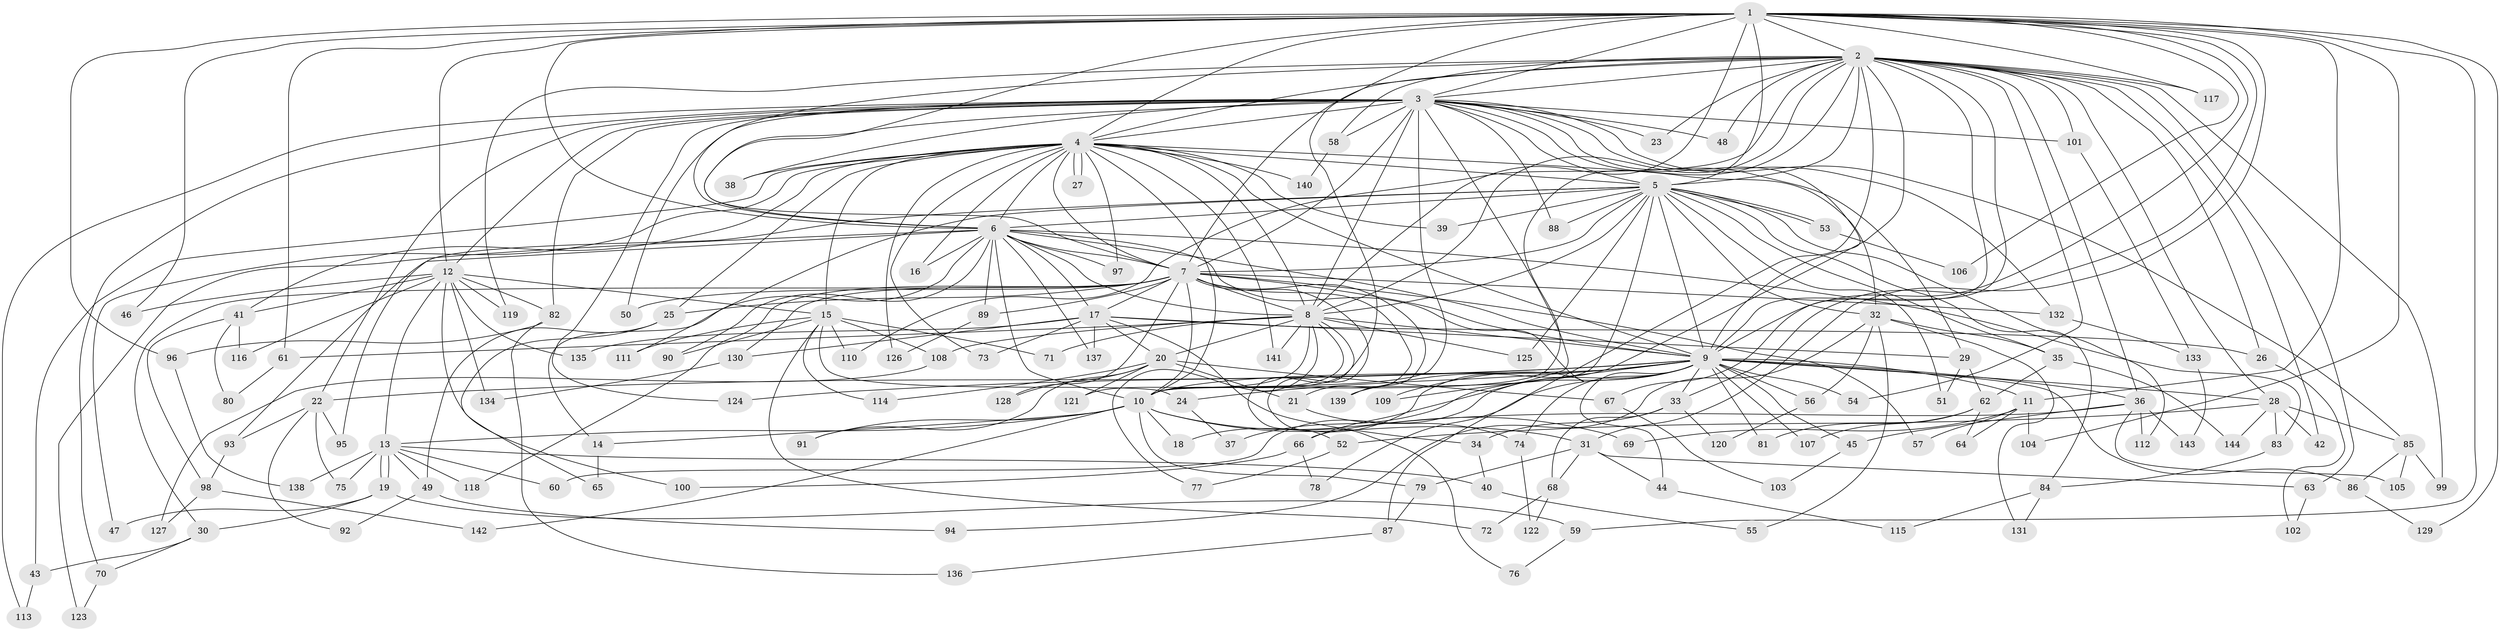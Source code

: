 // coarse degree distribution, {14: 0.017241379310344827, 18: 0.017241379310344827, 4: 0.1724137931034483, 6: 0.05172413793103448, 5: 0.13793103448275862, 3: 0.15517241379310345, 16: 0.017241379310344827, 2: 0.1896551724137931, 10: 0.034482758620689655, 7: 0.05172413793103448, 19: 0.017241379310344827, 1: 0.017241379310344827, 22: 0.034482758620689655, 20: 0.034482758620689655, 9: 0.017241379310344827, 8: 0.017241379310344827, 13: 0.017241379310344827}
// Generated by graph-tools (version 1.1) at 2025/36/03/04/25 23:36:29]
// undirected, 144 vertices, 313 edges
graph export_dot {
  node [color=gray90,style=filled];
  1;
  2;
  3;
  4;
  5;
  6;
  7;
  8;
  9;
  10;
  11;
  12;
  13;
  14;
  15;
  16;
  17;
  18;
  19;
  20;
  21;
  22;
  23;
  24;
  25;
  26;
  27;
  28;
  29;
  30;
  31;
  32;
  33;
  34;
  35;
  36;
  37;
  38;
  39;
  40;
  41;
  42;
  43;
  44;
  45;
  46;
  47;
  48;
  49;
  50;
  51;
  52;
  53;
  54;
  55;
  56;
  57;
  58;
  59;
  60;
  61;
  62;
  63;
  64;
  65;
  66;
  67;
  68;
  69;
  70;
  71;
  72;
  73;
  74;
  75;
  76;
  77;
  78;
  79;
  80;
  81;
  82;
  83;
  84;
  85;
  86;
  87;
  88;
  89;
  90;
  91;
  92;
  93;
  94;
  95;
  96;
  97;
  98;
  99;
  100;
  101;
  102;
  103;
  104;
  105;
  106;
  107;
  108;
  109;
  110;
  111;
  112;
  113;
  114;
  115;
  116;
  117;
  118;
  119;
  120;
  121;
  122;
  123;
  124;
  125;
  126;
  127;
  128;
  129;
  130;
  131;
  132;
  133;
  134;
  135;
  136;
  137;
  138;
  139;
  140;
  141;
  142;
  143;
  144;
  1 -- 2;
  1 -- 3;
  1 -- 4;
  1 -- 5;
  1 -- 6;
  1 -- 7;
  1 -- 8;
  1 -- 9;
  1 -- 10;
  1 -- 11;
  1 -- 12;
  1 -- 31;
  1 -- 33;
  1 -- 46;
  1 -- 59;
  1 -- 61;
  1 -- 96;
  1 -- 104;
  1 -- 106;
  1 -- 117;
  1 -- 129;
  2 -- 3;
  2 -- 4;
  2 -- 5;
  2 -- 6;
  2 -- 7;
  2 -- 8;
  2 -- 9;
  2 -- 10;
  2 -- 18;
  2 -- 23;
  2 -- 26;
  2 -- 28;
  2 -- 36;
  2 -- 42;
  2 -- 48;
  2 -- 54;
  2 -- 58;
  2 -- 63;
  2 -- 67;
  2 -- 87;
  2 -- 99;
  2 -- 101;
  2 -- 110;
  2 -- 117;
  2 -- 119;
  3 -- 4;
  3 -- 5;
  3 -- 6;
  3 -- 7;
  3 -- 8;
  3 -- 9;
  3 -- 10;
  3 -- 12;
  3 -- 22;
  3 -- 23;
  3 -- 29;
  3 -- 38;
  3 -- 48;
  3 -- 50;
  3 -- 58;
  3 -- 66;
  3 -- 70;
  3 -- 82;
  3 -- 85;
  3 -- 88;
  3 -- 101;
  3 -- 113;
  3 -- 124;
  3 -- 132;
  4 -- 5;
  4 -- 6;
  4 -- 7;
  4 -- 8;
  4 -- 9;
  4 -- 10;
  4 -- 15;
  4 -- 16;
  4 -- 25;
  4 -- 27;
  4 -- 27;
  4 -- 32;
  4 -- 38;
  4 -- 39;
  4 -- 41;
  4 -- 43;
  4 -- 47;
  4 -- 73;
  4 -- 97;
  4 -- 126;
  4 -- 140;
  4 -- 141;
  5 -- 6;
  5 -- 7;
  5 -- 8;
  5 -- 9;
  5 -- 10;
  5 -- 32;
  5 -- 35;
  5 -- 39;
  5 -- 51;
  5 -- 53;
  5 -- 53;
  5 -- 84;
  5 -- 88;
  5 -- 95;
  5 -- 111;
  5 -- 112;
  5 -- 125;
  6 -- 7;
  6 -- 8;
  6 -- 9;
  6 -- 10;
  6 -- 14;
  6 -- 16;
  6 -- 17;
  6 -- 83;
  6 -- 89;
  6 -- 90;
  6 -- 93;
  6 -- 97;
  6 -- 109;
  6 -- 123;
  6 -- 137;
  7 -- 8;
  7 -- 9;
  7 -- 10;
  7 -- 17;
  7 -- 21;
  7 -- 25;
  7 -- 30;
  7 -- 50;
  7 -- 57;
  7 -- 76;
  7 -- 89;
  7 -- 118;
  7 -- 128;
  7 -- 130;
  7 -- 132;
  7 -- 139;
  8 -- 9;
  8 -- 10;
  8 -- 20;
  8 -- 52;
  8 -- 61;
  8 -- 71;
  8 -- 77;
  8 -- 108;
  8 -- 121;
  8 -- 125;
  8 -- 141;
  9 -- 10;
  9 -- 11;
  9 -- 22;
  9 -- 24;
  9 -- 28;
  9 -- 33;
  9 -- 36;
  9 -- 37;
  9 -- 44;
  9 -- 45;
  9 -- 54;
  9 -- 56;
  9 -- 60;
  9 -- 74;
  9 -- 78;
  9 -- 81;
  9 -- 86;
  9 -- 107;
  9 -- 109;
  9 -- 124;
  9 -- 139;
  10 -- 13;
  10 -- 14;
  10 -- 18;
  10 -- 31;
  10 -- 69;
  10 -- 79;
  10 -- 91;
  10 -- 142;
  11 -- 57;
  11 -- 64;
  11 -- 69;
  11 -- 104;
  12 -- 13;
  12 -- 15;
  12 -- 41;
  12 -- 46;
  12 -- 82;
  12 -- 100;
  12 -- 116;
  12 -- 119;
  12 -- 134;
  12 -- 135;
  13 -- 19;
  13 -- 19;
  13 -- 40;
  13 -- 49;
  13 -- 60;
  13 -- 75;
  13 -- 118;
  13 -- 138;
  14 -- 65;
  15 -- 24;
  15 -- 71;
  15 -- 72;
  15 -- 90;
  15 -- 108;
  15 -- 110;
  15 -- 111;
  15 -- 114;
  17 -- 20;
  17 -- 26;
  17 -- 29;
  17 -- 34;
  17 -- 73;
  17 -- 130;
  17 -- 135;
  17 -- 137;
  19 -- 30;
  19 -- 47;
  19 -- 59;
  20 -- 21;
  20 -- 67;
  20 -- 91;
  20 -- 114;
  20 -- 121;
  20 -- 128;
  21 -- 74;
  22 -- 75;
  22 -- 92;
  22 -- 93;
  22 -- 95;
  24 -- 37;
  25 -- 49;
  25 -- 65;
  26 -- 102;
  28 -- 42;
  28 -- 52;
  28 -- 83;
  28 -- 85;
  28 -- 144;
  29 -- 51;
  29 -- 62;
  30 -- 43;
  30 -- 70;
  31 -- 44;
  31 -- 63;
  31 -- 68;
  31 -- 79;
  32 -- 35;
  32 -- 55;
  32 -- 56;
  32 -- 94;
  32 -- 131;
  33 -- 34;
  33 -- 68;
  33 -- 120;
  34 -- 40;
  35 -- 62;
  35 -- 144;
  36 -- 45;
  36 -- 66;
  36 -- 105;
  36 -- 112;
  36 -- 143;
  40 -- 55;
  41 -- 80;
  41 -- 98;
  41 -- 116;
  43 -- 113;
  44 -- 115;
  45 -- 103;
  49 -- 92;
  49 -- 94;
  52 -- 77;
  53 -- 106;
  56 -- 120;
  58 -- 140;
  59 -- 76;
  61 -- 80;
  62 -- 64;
  62 -- 81;
  62 -- 107;
  63 -- 102;
  66 -- 78;
  66 -- 100;
  67 -- 103;
  68 -- 72;
  68 -- 122;
  70 -- 123;
  74 -- 122;
  79 -- 87;
  82 -- 96;
  82 -- 136;
  83 -- 84;
  84 -- 115;
  84 -- 131;
  85 -- 86;
  85 -- 99;
  85 -- 105;
  86 -- 129;
  87 -- 136;
  89 -- 126;
  93 -- 98;
  96 -- 138;
  98 -- 127;
  98 -- 142;
  101 -- 133;
  108 -- 127;
  130 -- 134;
  132 -- 133;
  133 -- 143;
}
